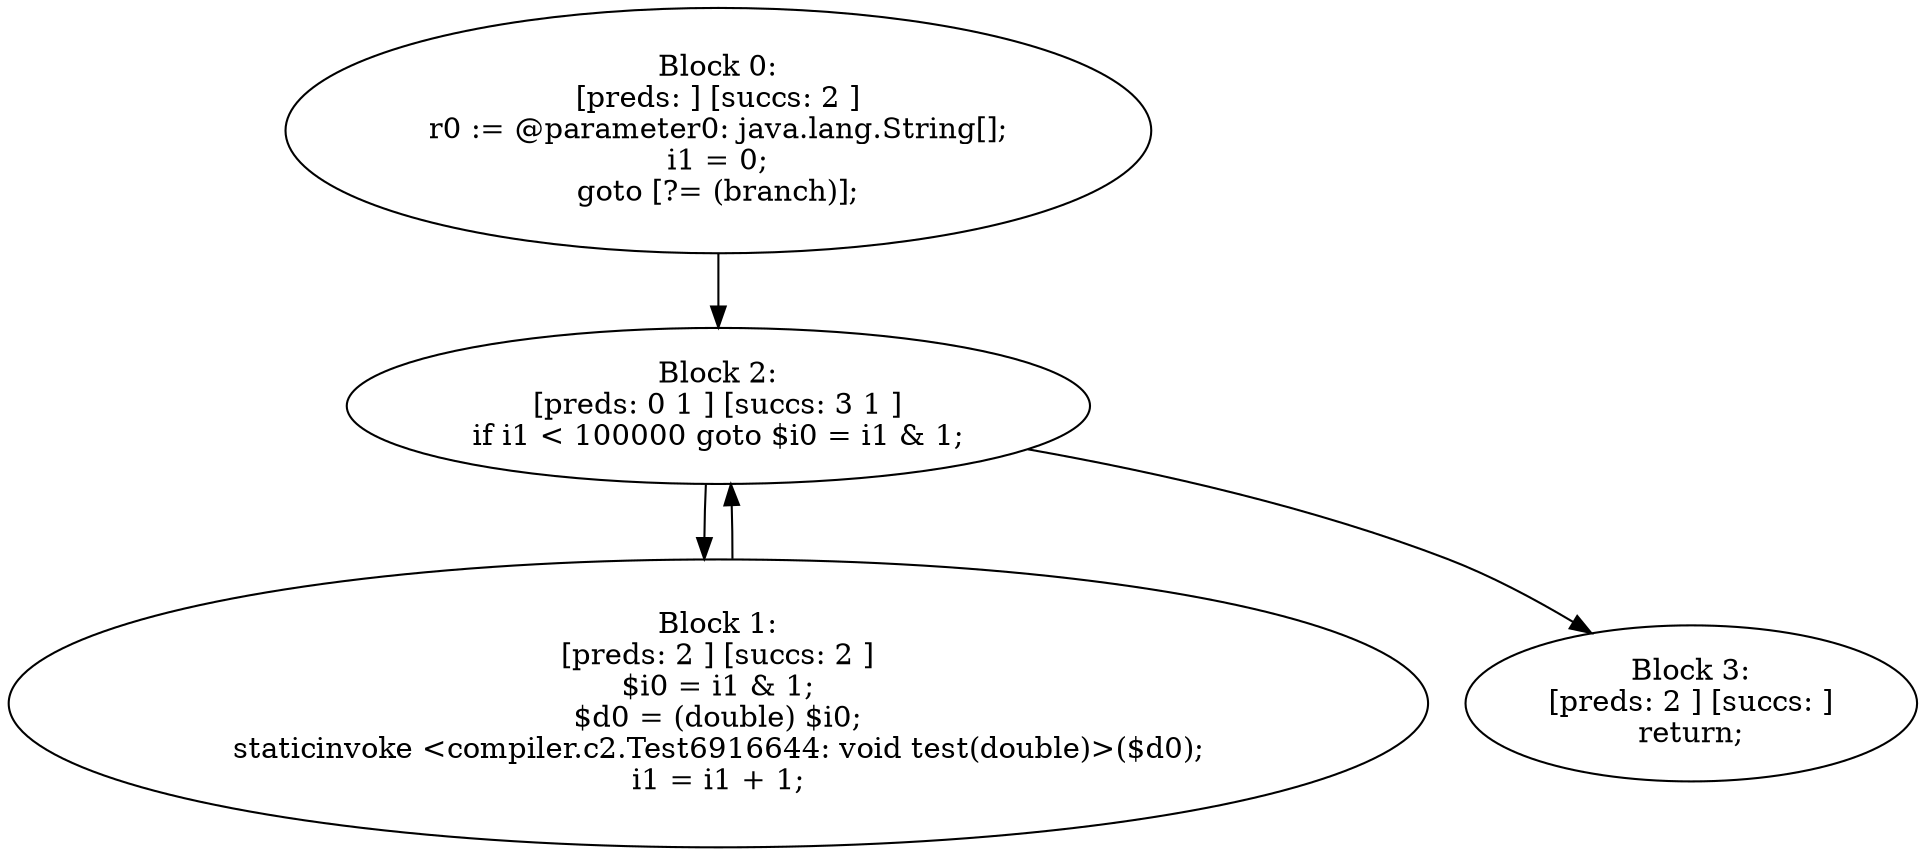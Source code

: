 digraph "unitGraph" {
    "Block 0:
[preds: ] [succs: 2 ]
r0 := @parameter0: java.lang.String[];
i1 = 0;
goto [?= (branch)];
"
    "Block 1:
[preds: 2 ] [succs: 2 ]
$i0 = i1 & 1;
$d0 = (double) $i0;
staticinvoke <compiler.c2.Test6916644: void test(double)>($d0);
i1 = i1 + 1;
"
    "Block 2:
[preds: 0 1 ] [succs: 3 1 ]
if i1 < 100000 goto $i0 = i1 & 1;
"
    "Block 3:
[preds: 2 ] [succs: ]
return;
"
    "Block 0:
[preds: ] [succs: 2 ]
r0 := @parameter0: java.lang.String[];
i1 = 0;
goto [?= (branch)];
"->"Block 2:
[preds: 0 1 ] [succs: 3 1 ]
if i1 < 100000 goto $i0 = i1 & 1;
";
    "Block 1:
[preds: 2 ] [succs: 2 ]
$i0 = i1 & 1;
$d0 = (double) $i0;
staticinvoke <compiler.c2.Test6916644: void test(double)>($d0);
i1 = i1 + 1;
"->"Block 2:
[preds: 0 1 ] [succs: 3 1 ]
if i1 < 100000 goto $i0 = i1 & 1;
";
    "Block 2:
[preds: 0 1 ] [succs: 3 1 ]
if i1 < 100000 goto $i0 = i1 & 1;
"->"Block 3:
[preds: 2 ] [succs: ]
return;
";
    "Block 2:
[preds: 0 1 ] [succs: 3 1 ]
if i1 < 100000 goto $i0 = i1 & 1;
"->"Block 1:
[preds: 2 ] [succs: 2 ]
$i0 = i1 & 1;
$d0 = (double) $i0;
staticinvoke <compiler.c2.Test6916644: void test(double)>($d0);
i1 = i1 + 1;
";
}
